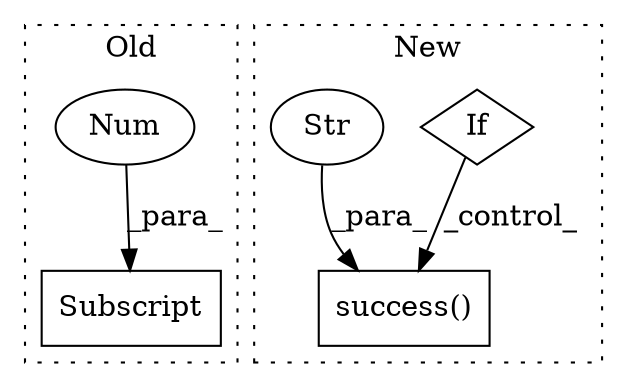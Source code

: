 digraph G {
subgraph cluster0 {
1 [label="Subscript" a="63" s="657,0" l="44,0" shape="box"];
5 [label="Num" a="76" s="699" l="1" shape="ellipse"];
label = "Old";
style="dotted";
}
subgraph cluster1 {
2 [label="success()" a="75" s="963,1071" l="37,14" shape="box"];
3 [label="If" a="96" s="931" l="3" shape="diamond"];
4 [label="Str" a="66" s="1000" l="71" shape="ellipse"];
label = "New";
style="dotted";
}
3 -> 2 [label="_control_"];
4 -> 2 [label="_para_"];
5 -> 1 [label="_para_"];
}
